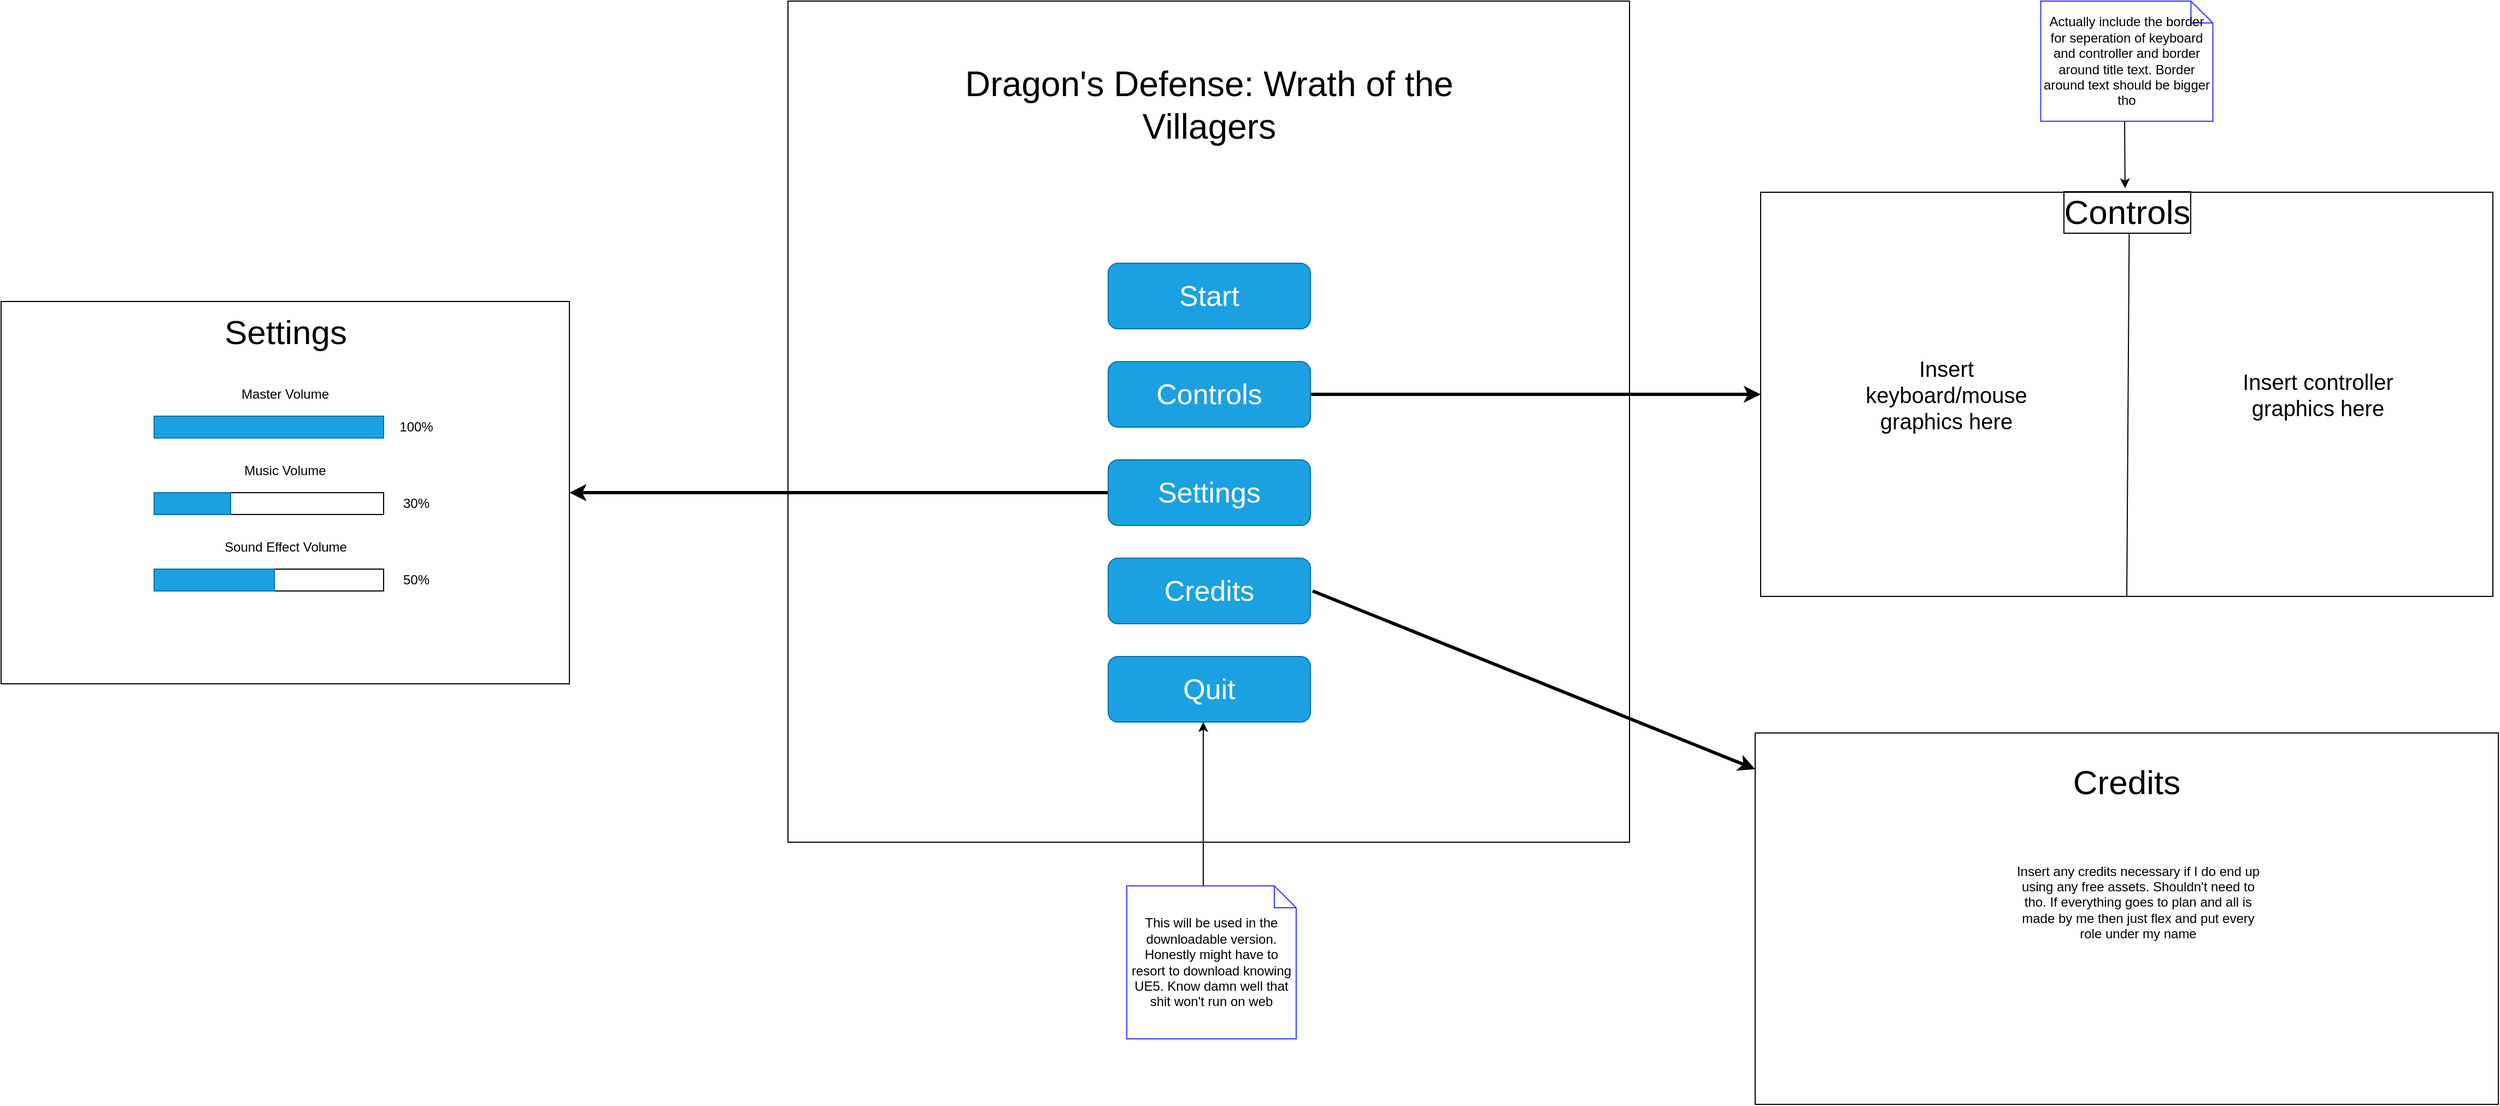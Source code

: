 <mxfile version="22.1.2" type="device" pages="2">
  <diagram name="UI Looks" id="Nt8lugU9h-5tIWbiCR-R">
    <mxGraphModel dx="3290" dy="1416" grid="1" gridSize="10" guides="1" tooltips="1" connect="1" arrows="1" fold="1" page="1" pageScale="1" pageWidth="850" pageHeight="1100" math="0" shadow="0">
      <root>
        <mxCell id="0" />
        <mxCell id="1" parent="0" />
        <mxCell id="RsXGWkGOJXpFgsGjs06v-1" value="" style="whiteSpace=wrap;html=1;aspect=fixed;" vertex="1" parent="1">
          <mxGeometry x="40" y="30" width="770" height="770" as="geometry" />
        </mxCell>
        <mxCell id="RsXGWkGOJXpFgsGjs06v-3" value="&lt;font style=&quot;font-size: 32px;&quot;&gt;Dragon&#39;s Defense: Wrath of the Villagers&lt;/font&gt;" style="text;html=1;strokeColor=none;fillColor=none;align=center;verticalAlign=middle;whiteSpace=wrap;rounded=0;" vertex="1" parent="1">
          <mxGeometry x="188" y="60" width="475" height="130" as="geometry" />
        </mxCell>
        <mxCell id="RsXGWkGOJXpFgsGjs06v-4" value="&lt;font style=&quot;font-size: 26px;&quot;&gt;Start&lt;/font&gt;" style="rounded=1;whiteSpace=wrap;html=1;fillColor=#1ba1e2;fontColor=#ffffff;strokeColor=#006EAF;gradientColor=none;strokeWidth=1;" vertex="1" parent="1">
          <mxGeometry x="333" y="270" width="185" height="60" as="geometry" />
        </mxCell>
        <mxCell id="RsXGWkGOJXpFgsGjs06v-13" value="" style="edgeStyle=orthogonalEdgeStyle;rounded=0;orthogonalLoop=1;jettySize=auto;html=1;strokeWidth=3;" edge="1" parent="1" source="RsXGWkGOJXpFgsGjs06v-6">
          <mxGeometry relative="1" as="geometry">
            <mxPoint x="930" y="390" as="targetPoint" />
          </mxGeometry>
        </mxCell>
        <mxCell id="RsXGWkGOJXpFgsGjs06v-6" value="&lt;span style=&quot;font-size: 26px;&quot;&gt;Controls&lt;/span&gt;" style="rounded=1;whiteSpace=wrap;html=1;fillColor=#1ba1e2;fontColor=#ffffff;strokeColor=#006EAF;gradientColor=none;strokeWidth=1;" vertex="1" parent="1">
          <mxGeometry x="333" y="360" width="185" height="60" as="geometry" />
        </mxCell>
        <mxCell id="RsXGWkGOJXpFgsGjs06v-26" value="" style="edgeStyle=orthogonalEdgeStyle;rounded=0;orthogonalLoop=1;jettySize=auto;html=1;strokeWidth=3;" edge="1" parent="1" source="RsXGWkGOJXpFgsGjs06v-7">
          <mxGeometry relative="1" as="geometry">
            <mxPoint x="-160" y="480" as="targetPoint" />
          </mxGeometry>
        </mxCell>
        <mxCell id="RsXGWkGOJXpFgsGjs06v-7" value="&lt;span style=&quot;font-size: 26px;&quot;&gt;Settings&lt;/span&gt;" style="rounded=1;whiteSpace=wrap;html=1;fillColor=#1ba1e2;fontColor=#ffffff;strokeColor=#006EAF;gradientColor=none;strokeWidth=1;" vertex="1" parent="1">
          <mxGeometry x="333" y="450" width="185" height="60" as="geometry" />
        </mxCell>
        <mxCell id="RsXGWkGOJXpFgsGjs06v-8" value="&lt;span style=&quot;font-size: 26px;&quot;&gt;Credits&lt;/span&gt;" style="rounded=1;whiteSpace=wrap;html=1;fillColor=#1ba1e2;fontColor=#ffffff;strokeColor=#006EAF;gradientColor=none;strokeWidth=1;" vertex="1" parent="1">
          <mxGeometry x="333" y="540" width="185" height="60" as="geometry" />
        </mxCell>
        <mxCell id="RsXGWkGOJXpFgsGjs06v-9" value="&lt;span style=&quot;font-size: 26px;&quot;&gt;Quit&lt;/span&gt;" style="rounded=1;whiteSpace=wrap;html=1;fillColor=#1ba1e2;fontColor=#ffffff;strokeColor=#006EAF;gradientColor=none;strokeWidth=1;" vertex="1" parent="1">
          <mxGeometry x="333" y="630" width="185" height="60" as="geometry" />
        </mxCell>
        <mxCell id="RsXGWkGOJXpFgsGjs06v-10" value="" style="endArrow=classic;html=1;rounded=0;" edge="1" parent="1">
          <mxGeometry width="50" height="50" relative="1" as="geometry">
            <mxPoint x="420" y="840" as="sourcePoint" />
            <mxPoint x="420" y="690" as="targetPoint" />
          </mxGeometry>
        </mxCell>
        <mxCell id="RsXGWkGOJXpFgsGjs06v-11" value="This will be used in the downloadable version. Honestly might have to resort to download knowing UE5. Know damn well that shit won&#39;t run on web" style="shape=note;size=20;whiteSpace=wrap;html=1;strokeColor=#3333FF;" vertex="1" parent="1">
          <mxGeometry x="350" y="840" width="155" height="140" as="geometry" />
        </mxCell>
        <mxCell id="RsXGWkGOJXpFgsGjs06v-16" value="" style="rounded=0;whiteSpace=wrap;html=1;" vertex="1" parent="1">
          <mxGeometry x="930" y="205" width="670" height="370" as="geometry" />
        </mxCell>
        <mxCell id="RsXGWkGOJXpFgsGjs06v-18" value="&lt;font style=&quot;font-size: 31px;&quot;&gt;Controls&lt;/font&gt;" style="text;html=1;strokeColor=none;fillColor=none;align=center;verticalAlign=middle;whiteSpace=wrap;rounded=0;labelBorderColor=default;" vertex="1" parent="1">
          <mxGeometry x="1203.75" y="205" width="122.5" height="35" as="geometry" />
        </mxCell>
        <mxCell id="RsXGWkGOJXpFgsGjs06v-20" value="" style="endArrow=none;html=1;rounded=0;entryX=0.518;entryY=1.091;entryDx=0;entryDy=0;exitX=0.5;exitY=1;exitDx=0;exitDy=0;entryPerimeter=0;" edge="1" parent="1" source="RsXGWkGOJXpFgsGjs06v-16" target="RsXGWkGOJXpFgsGjs06v-18">
          <mxGeometry width="50" height="50" relative="1" as="geometry">
            <mxPoint x="950" y="360" as="sourcePoint" />
            <mxPoint x="1000" y="310" as="targetPoint" />
          </mxGeometry>
        </mxCell>
        <mxCell id="RsXGWkGOJXpFgsGjs06v-21" value="" style="endArrow=classic;html=1;rounded=0;entryX=0.487;entryY=-0.106;entryDx=0;entryDy=0;entryPerimeter=0;" edge="1" parent="1" target="RsXGWkGOJXpFgsGjs06v-18">
          <mxGeometry width="50" height="50" relative="1" as="geometry">
            <mxPoint x="1263" y="140" as="sourcePoint" />
            <mxPoint x="1270" y="240" as="targetPoint" />
          </mxGeometry>
        </mxCell>
        <mxCell id="RsXGWkGOJXpFgsGjs06v-22" value="Actually include the border for seperation of keyboard and controller and border around title text. Border around text should be bigger tho" style="shape=note;size=20;whiteSpace=wrap;html=1;strokeColor=#3333FF;" vertex="1" parent="1">
          <mxGeometry x="1186.25" y="30" width="157.5" height="110" as="geometry" />
        </mxCell>
        <mxCell id="RsXGWkGOJXpFgsGjs06v-23" value="&lt;font style=&quot;font-size: 20px;&quot;&gt;Insert keyboard/mouse graphics here&lt;/font&gt;" style="text;html=1;strokeColor=none;fillColor=none;align=center;verticalAlign=middle;whiteSpace=wrap;rounded=0;" vertex="1" parent="1">
          <mxGeometry x="1020" y="345" width="160" height="90" as="geometry" />
        </mxCell>
        <mxCell id="RsXGWkGOJXpFgsGjs06v-24" value="&lt;font style=&quot;font-size: 20px;&quot;&gt;Insert controller graphics here&lt;/font&gt;" style="text;html=1;strokeColor=none;fillColor=none;align=center;verticalAlign=middle;whiteSpace=wrap;rounded=0;" vertex="1" parent="1">
          <mxGeometry x="1370" y="352.5" width="140" height="75" as="geometry" />
        </mxCell>
        <mxCell id="RsXGWkGOJXpFgsGjs06v-27" value="" style="rounded=0;whiteSpace=wrap;html=1;" vertex="1" parent="1">
          <mxGeometry x="-680" y="305" width="520" height="350" as="geometry" />
        </mxCell>
        <mxCell id="RsXGWkGOJXpFgsGjs06v-28" value="&lt;font style=&quot;font-size: 31px;&quot;&gt;Settings&lt;/font&gt;" style="text;html=1;strokeColor=none;fillColor=none;align=center;verticalAlign=middle;whiteSpace=wrap;rounded=0;" vertex="1" parent="1">
          <mxGeometry x="-492.5" y="312.5" width="145" height="40" as="geometry" />
        </mxCell>
        <mxCell id="RsXGWkGOJXpFgsGjs06v-32" value="" style="rounded=0;whiteSpace=wrap;html=1;fillColor=#1ba1e2;fontColor=#ffffff;strokeColor=#006EAF;" vertex="1" parent="1">
          <mxGeometry x="-540" y="410" width="210" height="20" as="geometry" />
        </mxCell>
        <mxCell id="RsXGWkGOJXpFgsGjs06v-33" value="100%" style="text;html=1;strokeColor=none;fillColor=none;align=center;verticalAlign=middle;whiteSpace=wrap;rounded=0;" vertex="1" parent="1">
          <mxGeometry x="-330" y="405" width="60" height="30" as="geometry" />
        </mxCell>
        <mxCell id="RsXGWkGOJXpFgsGjs06v-34" value="Master Volume" style="text;html=1;strokeColor=none;fillColor=none;align=center;verticalAlign=middle;whiteSpace=wrap;rounded=0;" vertex="1" parent="1">
          <mxGeometry x="-475" y="375" width="110" height="30" as="geometry" />
        </mxCell>
        <mxCell id="RsXGWkGOJXpFgsGjs06v-35" value="" style="rounded=0;whiteSpace=wrap;html=1;" vertex="1" parent="1">
          <mxGeometry x="-470" y="480" width="140" height="20" as="geometry" />
        </mxCell>
        <mxCell id="RsXGWkGOJXpFgsGjs06v-36" value="" style="rounded=0;whiteSpace=wrap;html=1;fillColor=#1ba1e2;fontColor=#ffffff;strokeColor=#006EAF;" vertex="1" parent="1">
          <mxGeometry x="-540" y="480" width="70" height="20" as="geometry" />
        </mxCell>
        <mxCell id="RsXGWkGOJXpFgsGjs06v-37" value="30%" style="text;html=1;strokeColor=none;fillColor=none;align=center;verticalAlign=middle;whiteSpace=wrap;rounded=0;" vertex="1" parent="1">
          <mxGeometry x="-330" y="475" width="60" height="30" as="geometry" />
        </mxCell>
        <mxCell id="RsXGWkGOJXpFgsGjs06v-38" value="Music Volume" style="text;html=1;strokeColor=none;fillColor=none;align=center;verticalAlign=middle;whiteSpace=wrap;rounded=0;" vertex="1" parent="1">
          <mxGeometry x="-475" y="445" width="110" height="30" as="geometry" />
        </mxCell>
        <mxCell id="RsXGWkGOJXpFgsGjs06v-39" value="" style="rounded=0;whiteSpace=wrap;html=1;" vertex="1" parent="1">
          <mxGeometry x="-430" y="550" width="100" height="20" as="geometry" />
        </mxCell>
        <mxCell id="RsXGWkGOJXpFgsGjs06v-40" value="" style="rounded=0;whiteSpace=wrap;html=1;fillColor=#1ba1e2;fontColor=#ffffff;strokeColor=#006EAF;" vertex="1" parent="1">
          <mxGeometry x="-540" y="550" width="110" height="20" as="geometry" />
        </mxCell>
        <mxCell id="RsXGWkGOJXpFgsGjs06v-41" value="50%" style="text;html=1;strokeColor=none;fillColor=none;align=center;verticalAlign=middle;whiteSpace=wrap;rounded=0;" vertex="1" parent="1">
          <mxGeometry x="-330" y="545" width="60" height="30" as="geometry" />
        </mxCell>
        <mxCell id="RsXGWkGOJXpFgsGjs06v-42" value="Sound Effect Volume" style="text;html=1;strokeColor=none;fillColor=none;align=center;verticalAlign=middle;whiteSpace=wrap;rounded=0;" vertex="1" parent="1">
          <mxGeometry x="-487.5" y="515" width="135" height="30" as="geometry" />
        </mxCell>
        <mxCell id="RsXGWkGOJXpFgsGjs06v-43" value="" style="endArrow=classic;html=1;rounded=0;strokeWidth=3;" edge="1" parent="1" target="RsXGWkGOJXpFgsGjs06v-44">
          <mxGeometry width="50" height="50" relative="1" as="geometry">
            <mxPoint x="520" y="570" as="sourcePoint" />
            <mxPoint x="920" y="780" as="targetPoint" />
          </mxGeometry>
        </mxCell>
        <mxCell id="RsXGWkGOJXpFgsGjs06v-44" value="" style="rounded=0;whiteSpace=wrap;html=1;" vertex="1" parent="1">
          <mxGeometry x="925" y="700" width="680" height="340" as="geometry" />
        </mxCell>
        <mxCell id="RsXGWkGOJXpFgsGjs06v-45" value="&lt;font style=&quot;font-size: 31px;&quot;&gt;Credits&lt;/font&gt;" style="text;html=1;strokeColor=none;fillColor=none;align=center;verticalAlign=middle;whiteSpace=wrap;rounded=0;" vertex="1" parent="1">
          <mxGeometry x="1195" y="720" width="140" height="50" as="geometry" />
        </mxCell>
        <mxCell id="RsXGWkGOJXpFgsGjs06v-46" value="Insert any credits necessary if I do end up using any free assets. Shouldn&#39;t need to tho. If everything goes to plan and all is made by me then just flex and put every role under my name" style="text;html=1;strokeColor=none;fillColor=none;align=center;verticalAlign=middle;whiteSpace=wrap;rounded=0;" vertex="1" parent="1">
          <mxGeometry x="1162" y="810" width="227" height="90" as="geometry" />
        </mxCell>
      </root>
    </mxGraphModel>
  </diagram>
  <diagram id="DeoGSlQCdYUemfQhmygG" name="UML">
    <mxGraphModel dx="988" dy="573" grid="1" gridSize="10" guides="1" tooltips="1" connect="1" arrows="1" fold="1" page="1" pageScale="1" pageWidth="850" pageHeight="1100" math="0" shadow="0">
      <root>
        <mxCell id="0" />
        <mxCell id="1" parent="0" />
        <mxCell id="4gAD5AOdwdSXdo2mpiSp-1" value="MainMenuWidget" style="swimlane;fontStyle=1;align=center;verticalAlign=top;childLayout=stackLayout;horizontal=1;startSize=26;horizontalStack=0;resizeParent=1;resizeParentMax=0;resizeLast=0;collapsible=1;marginBottom=0;whiteSpace=wrap;html=1;" vertex="1" parent="1">
          <mxGeometry x="325" y="40" width="200" height="140" as="geometry" />
        </mxCell>
        <mxCell id="4gAD5AOdwdSXdo2mpiSp-2" value="+ field: type" style="text;strokeColor=none;fillColor=none;align=left;verticalAlign=top;spacingLeft=4;spacingRight=4;overflow=hidden;rotatable=0;points=[[0,0.5],[1,0.5]];portConstraint=eastwest;whiteSpace=wrap;html=1;" vertex="1" parent="4gAD5AOdwdSXdo2mpiSp-1">
          <mxGeometry y="26" width="200" height="26" as="geometry" />
        </mxCell>
        <mxCell id="4gAD5AOdwdSXdo2mpiSp-3" value="" style="line;strokeWidth=1;fillColor=none;align=left;verticalAlign=middle;spacingTop=-1;spacingLeft=3;spacingRight=3;rotatable=0;labelPosition=right;points=[];portConstraint=eastwest;strokeColor=inherit;" vertex="1" parent="4gAD5AOdwdSXdo2mpiSp-1">
          <mxGeometry y="52" width="200" height="8" as="geometry" />
        </mxCell>
        <mxCell id="4gAD5AOdwdSXdo2mpiSp-4" value="+ method(type): type" style="text;strokeColor=none;fillColor=none;align=left;verticalAlign=top;spacingLeft=4;spacingRight=4;overflow=hidden;rotatable=0;points=[[0,0.5],[1,0.5]];portConstraint=eastwest;whiteSpace=wrap;html=1;" vertex="1" parent="4gAD5AOdwdSXdo2mpiSp-1">
          <mxGeometry y="60" width="200" height="30" as="geometry" />
        </mxCell>
        <mxCell id="4gAD5AOdwdSXdo2mpiSp-5" value="" style="line;strokeWidth=1;fillColor=none;align=left;verticalAlign=middle;spacingTop=-1;spacingLeft=3;spacingRight=3;rotatable=0;labelPosition=right;points=[];portConstraint=eastwest;strokeColor=inherit;" vertex="1" parent="4gAD5AOdwdSXdo2mpiSp-1">
          <mxGeometry y="90" width="200" height="8" as="geometry" />
        </mxCell>
        <mxCell id="4gAD5AOdwdSXdo2mpiSp-6" value="&lt;b&gt;Blueprint Implementation&lt;/b&gt;&lt;br&gt;Lots of it" style="text;strokeColor=none;fillColor=none;align=left;verticalAlign=top;spacingLeft=4;spacingRight=4;overflow=hidden;rotatable=0;points=[[0,0.5],[1,0.5]];portConstraint=eastwest;whiteSpace=wrap;html=1;" vertex="1" parent="4gAD5AOdwdSXdo2mpiSp-1">
          <mxGeometry y="98" width="200" height="42" as="geometry" />
        </mxCell>
      </root>
    </mxGraphModel>
  </diagram>
</mxfile>
